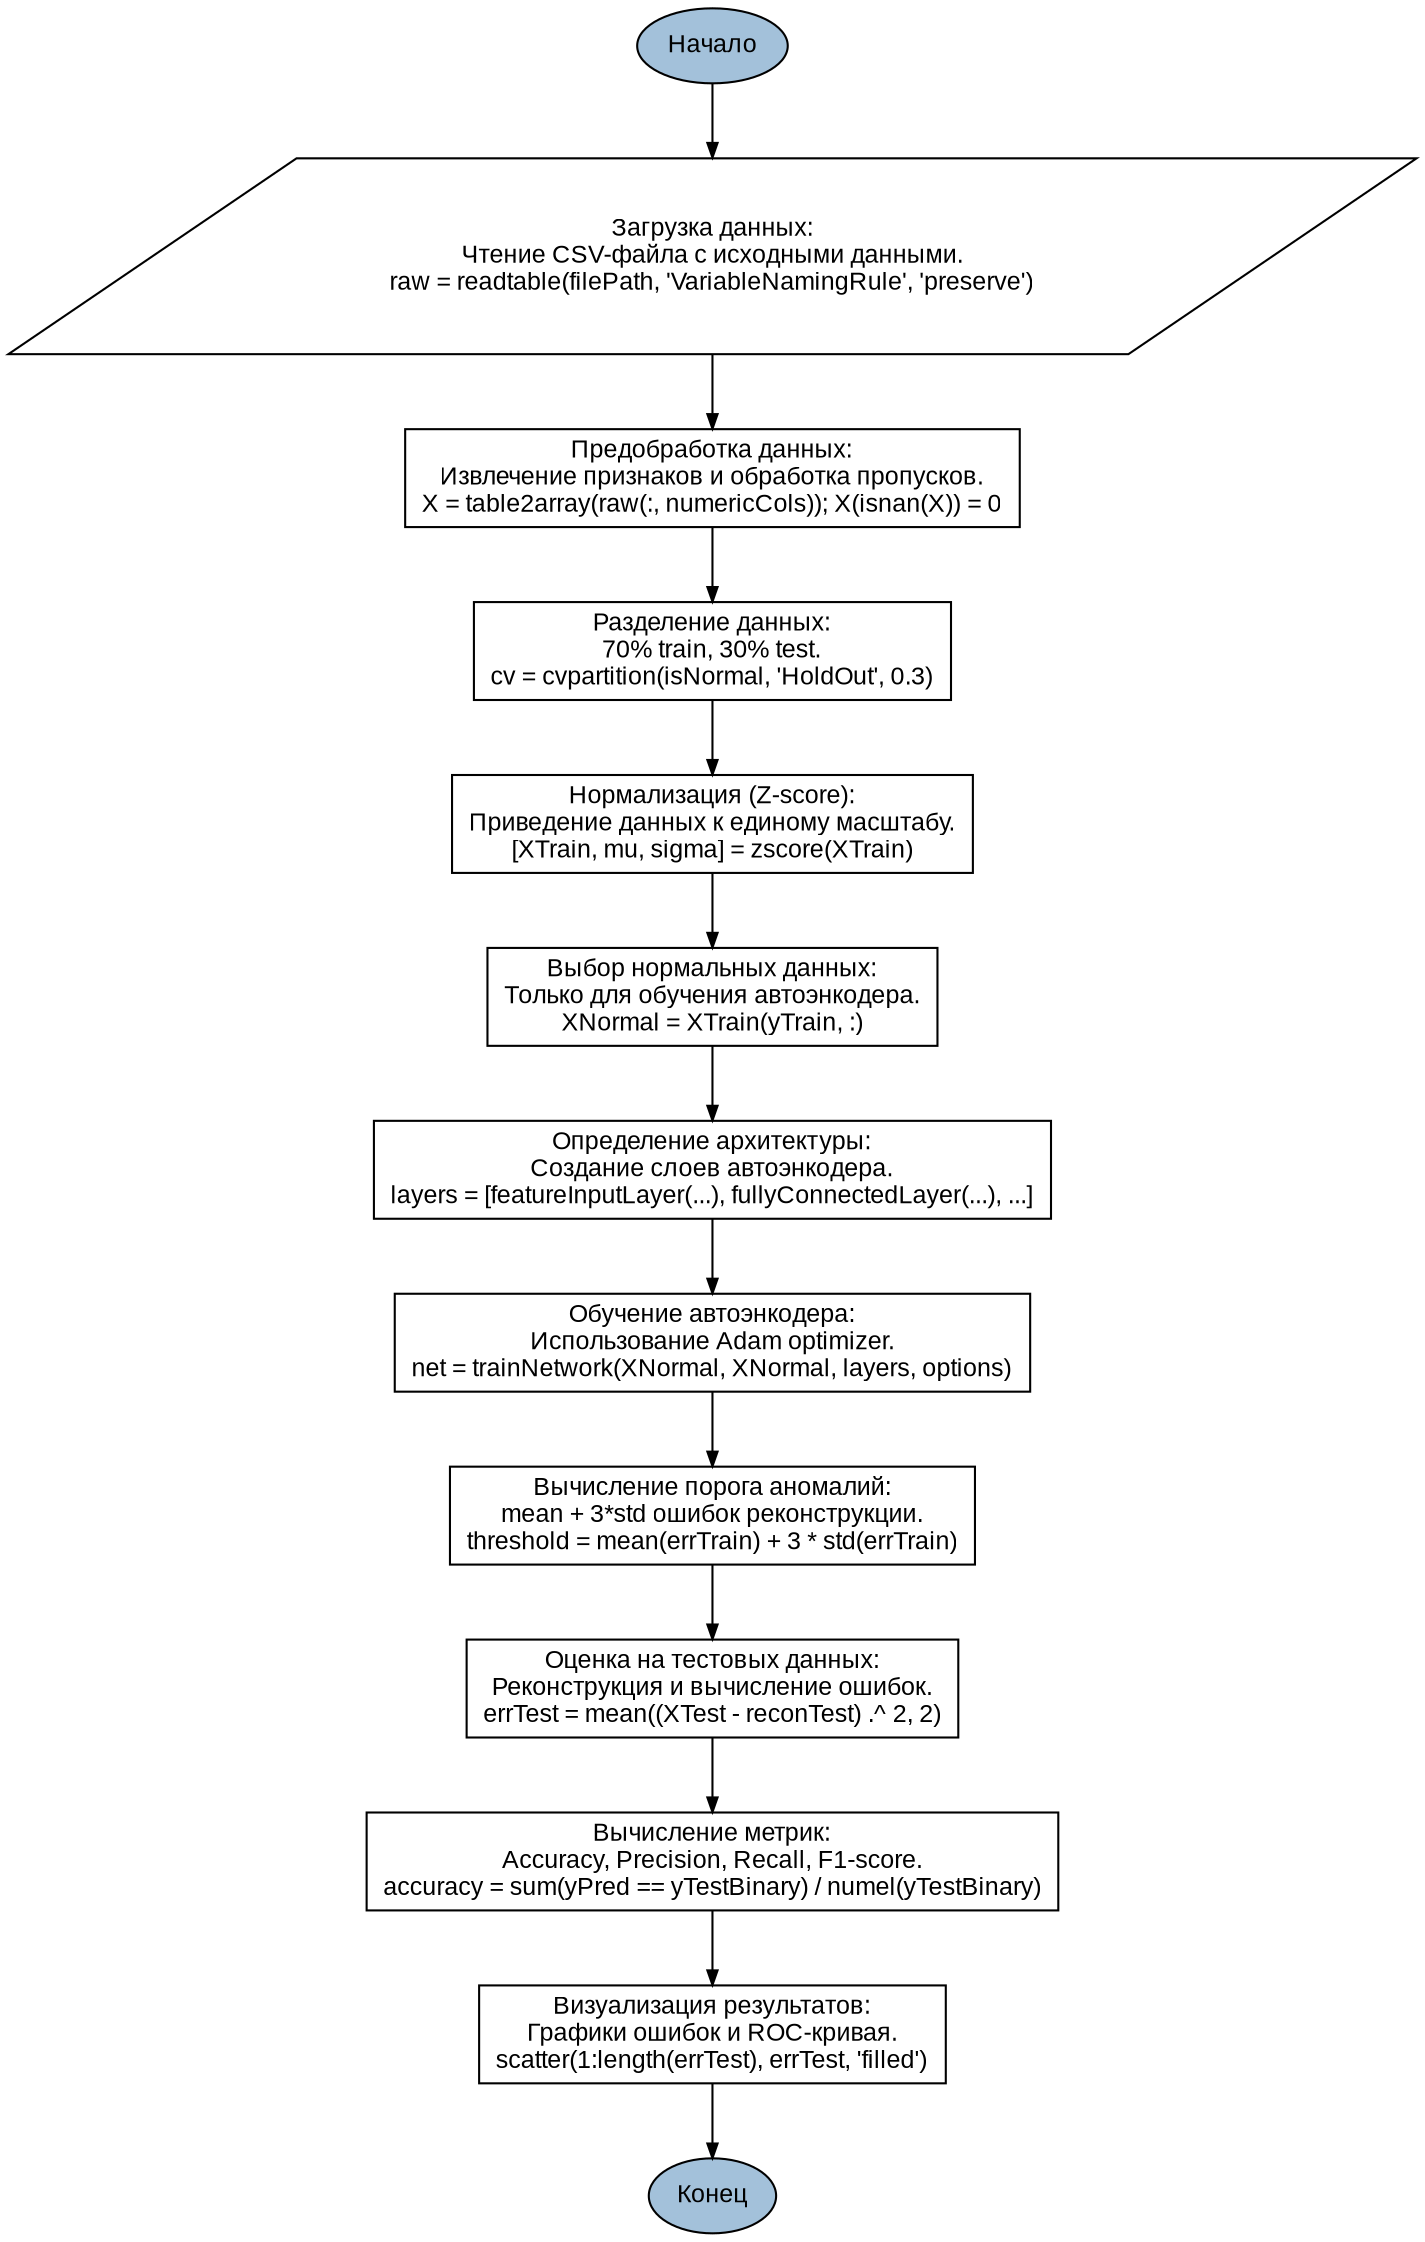 digraph AutoencoderAlgorithm {
    graph [rankdir=TB];
    node [fontname="Arial", fontsize=12, shape=box];
    edge [arrowsize=0.7];

    Start       [label="Начало", shape=ellipse, style=filled, fillcolor="#A3C1DA"];
    End         [label="Конец",  shape=ellipse, style=filled, fillcolor="#A3C1DA"];

    LoadData    [label="Загрузка данных:\nЧтение CSV-файла с исходными данными.\nraw = readtable(filePath, 'VariableNamingRule', 'preserve')", shape=parallelogram];
    Preprocess  [label="Предобработка данных:\nИзвлечение признаков и обработка пропусков.\nX = table2array(raw(:, numericCols)); X(isnan(X)) = 0"];
    SplitData   [label="Разделение данных:\n70% train, 30% test.\ncv = cvpartition(isNormal, 'HoldOut', 0.3)"];
    Normalize   [label="Нормализация (Z-score):\nПриведение данных к единому масштабу.\n[XTrain, mu, sigma] = zscore(XTrain)"];
    SelectNormal [label="Выбор нормальных данных:\nТолько для обучения автоэнкодера.\nXNormal = XTrain(yTrain, :)"];
    DefineArch  [label="Определение архитектуры:\nСоздание слоев автоэнкодера.\nlayers = [featureInputLayer(...), fullyConnectedLayer(...), ...]"];
    TrainAE     [label="Обучение автоэнкодера:\nИспользование Adam optimizer.\nnet = trainNetwork(XNormal, XNormal, layers, options)"];
    ComputeThreshold [label="Вычисление порога аномалий:\nmean + 3*std ошибок реконструкции.\nthreshold = mean(errTrain) + 3 * std(errTrain)"];
    Evaluate    [label="Оценка на тестовых данных:\nРеконструкция и вычисление ошибок.\nerrTest = mean((XTest - reconTest) .^ 2, 2)"];
    ComputeMetrics [label="Вычисление метрик:\nAccuracy, Precision, Recall, F1-score.\naccuracy = sum(yPred == yTestBinary) / numel(yTestBinary)"];
    PlotResults [label="Визуализация результатов:\nГрафики ошибок и ROC-кривая.\nscatter(1:length(errTest), errTest, 'filled')"];

    Start -> LoadData -> Preprocess -> SplitData -> Normalize -> SelectNormal
          -> DefineArch -> TrainAE -> ComputeThreshold -> Evaluate
          -> ComputeMetrics -> PlotResults -> End;
}
